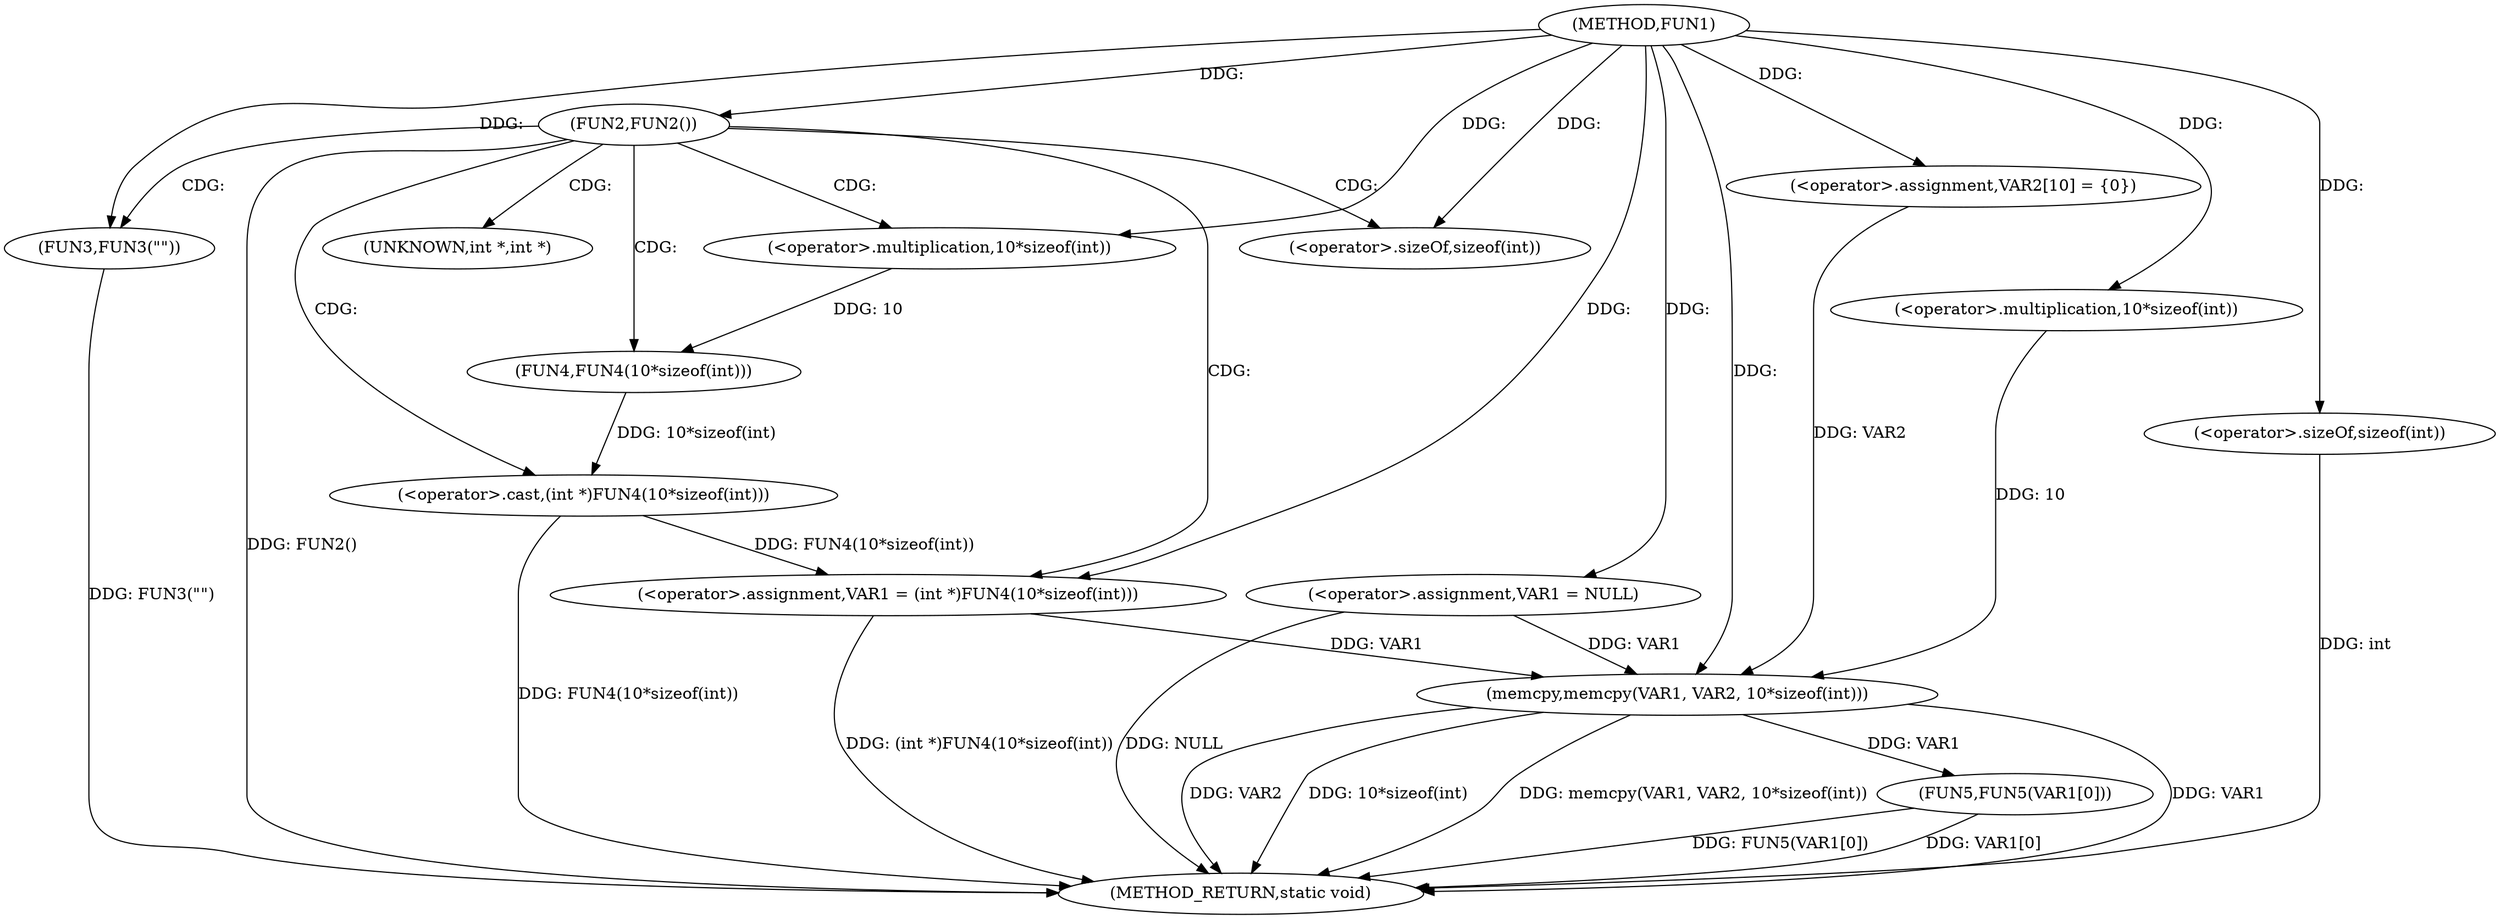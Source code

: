 digraph FUN1 {  
"1000100" [label = "(METHOD,FUN1)" ]
"1000137" [label = "(METHOD_RETURN,static void)" ]
"1000103" [label = "(<operator>.assignment,VAR1 = NULL)" ]
"1000107" [label = "(FUN2,FUN2())" ]
"1000109" [label = "(FUN3,FUN3(\"\"))" ]
"1000113" [label = "(<operator>.assignment,VAR1 = (int *)FUN4(10*sizeof(int)))" ]
"1000115" [label = "(<operator>.cast,(int *)FUN4(10*sizeof(int)))" ]
"1000117" [label = "(FUN4,FUN4(10*sizeof(int)))" ]
"1000118" [label = "(<operator>.multiplication,10*sizeof(int))" ]
"1000120" [label = "(<operator>.sizeOf,sizeof(int))" ]
"1000124" [label = "(<operator>.assignment,VAR2[10] = {0})" ]
"1000126" [label = "(memcpy,memcpy(VAR1, VAR2, 10*sizeof(int)))" ]
"1000129" [label = "(<operator>.multiplication,10*sizeof(int))" ]
"1000131" [label = "(<operator>.sizeOf,sizeof(int))" ]
"1000133" [label = "(FUN5,FUN5(VAR1[0]))" ]
"1000116" [label = "(UNKNOWN,int *,int *)" ]
  "1000115" -> "1000137"  [ label = "DDG: FUN4(10*sizeof(int))"] 
  "1000126" -> "1000137"  [ label = "DDG: memcpy(VAR1, VAR2, 10*sizeof(int))"] 
  "1000107" -> "1000137"  [ label = "DDG: FUN2()"] 
  "1000103" -> "1000137"  [ label = "DDG: NULL"] 
  "1000131" -> "1000137"  [ label = "DDG: int"] 
  "1000113" -> "1000137"  [ label = "DDG: (int *)FUN4(10*sizeof(int))"] 
  "1000126" -> "1000137"  [ label = "DDG: VAR1"] 
  "1000133" -> "1000137"  [ label = "DDG: FUN5(VAR1[0])"] 
  "1000126" -> "1000137"  [ label = "DDG: VAR2"] 
  "1000109" -> "1000137"  [ label = "DDG: FUN3(\"\")"] 
  "1000126" -> "1000137"  [ label = "DDG: 10*sizeof(int)"] 
  "1000133" -> "1000137"  [ label = "DDG: VAR1[0]"] 
  "1000100" -> "1000103"  [ label = "DDG: "] 
  "1000100" -> "1000107"  [ label = "DDG: "] 
  "1000100" -> "1000109"  [ label = "DDG: "] 
  "1000115" -> "1000113"  [ label = "DDG: FUN4(10*sizeof(int))"] 
  "1000100" -> "1000113"  [ label = "DDG: "] 
  "1000117" -> "1000115"  [ label = "DDG: 10*sizeof(int)"] 
  "1000118" -> "1000117"  [ label = "DDG: 10"] 
  "1000100" -> "1000118"  [ label = "DDG: "] 
  "1000100" -> "1000120"  [ label = "DDG: "] 
  "1000100" -> "1000124"  [ label = "DDG: "] 
  "1000103" -> "1000126"  [ label = "DDG: VAR1"] 
  "1000113" -> "1000126"  [ label = "DDG: VAR1"] 
  "1000100" -> "1000126"  [ label = "DDG: "] 
  "1000124" -> "1000126"  [ label = "DDG: VAR2"] 
  "1000129" -> "1000126"  [ label = "DDG: 10"] 
  "1000100" -> "1000129"  [ label = "DDG: "] 
  "1000100" -> "1000131"  [ label = "DDG: "] 
  "1000126" -> "1000133"  [ label = "DDG: VAR1"] 
  "1000107" -> "1000109"  [ label = "CDG: "] 
  "1000107" -> "1000115"  [ label = "CDG: "] 
  "1000107" -> "1000120"  [ label = "CDG: "] 
  "1000107" -> "1000117"  [ label = "CDG: "] 
  "1000107" -> "1000116"  [ label = "CDG: "] 
  "1000107" -> "1000113"  [ label = "CDG: "] 
  "1000107" -> "1000118"  [ label = "CDG: "] 
}
